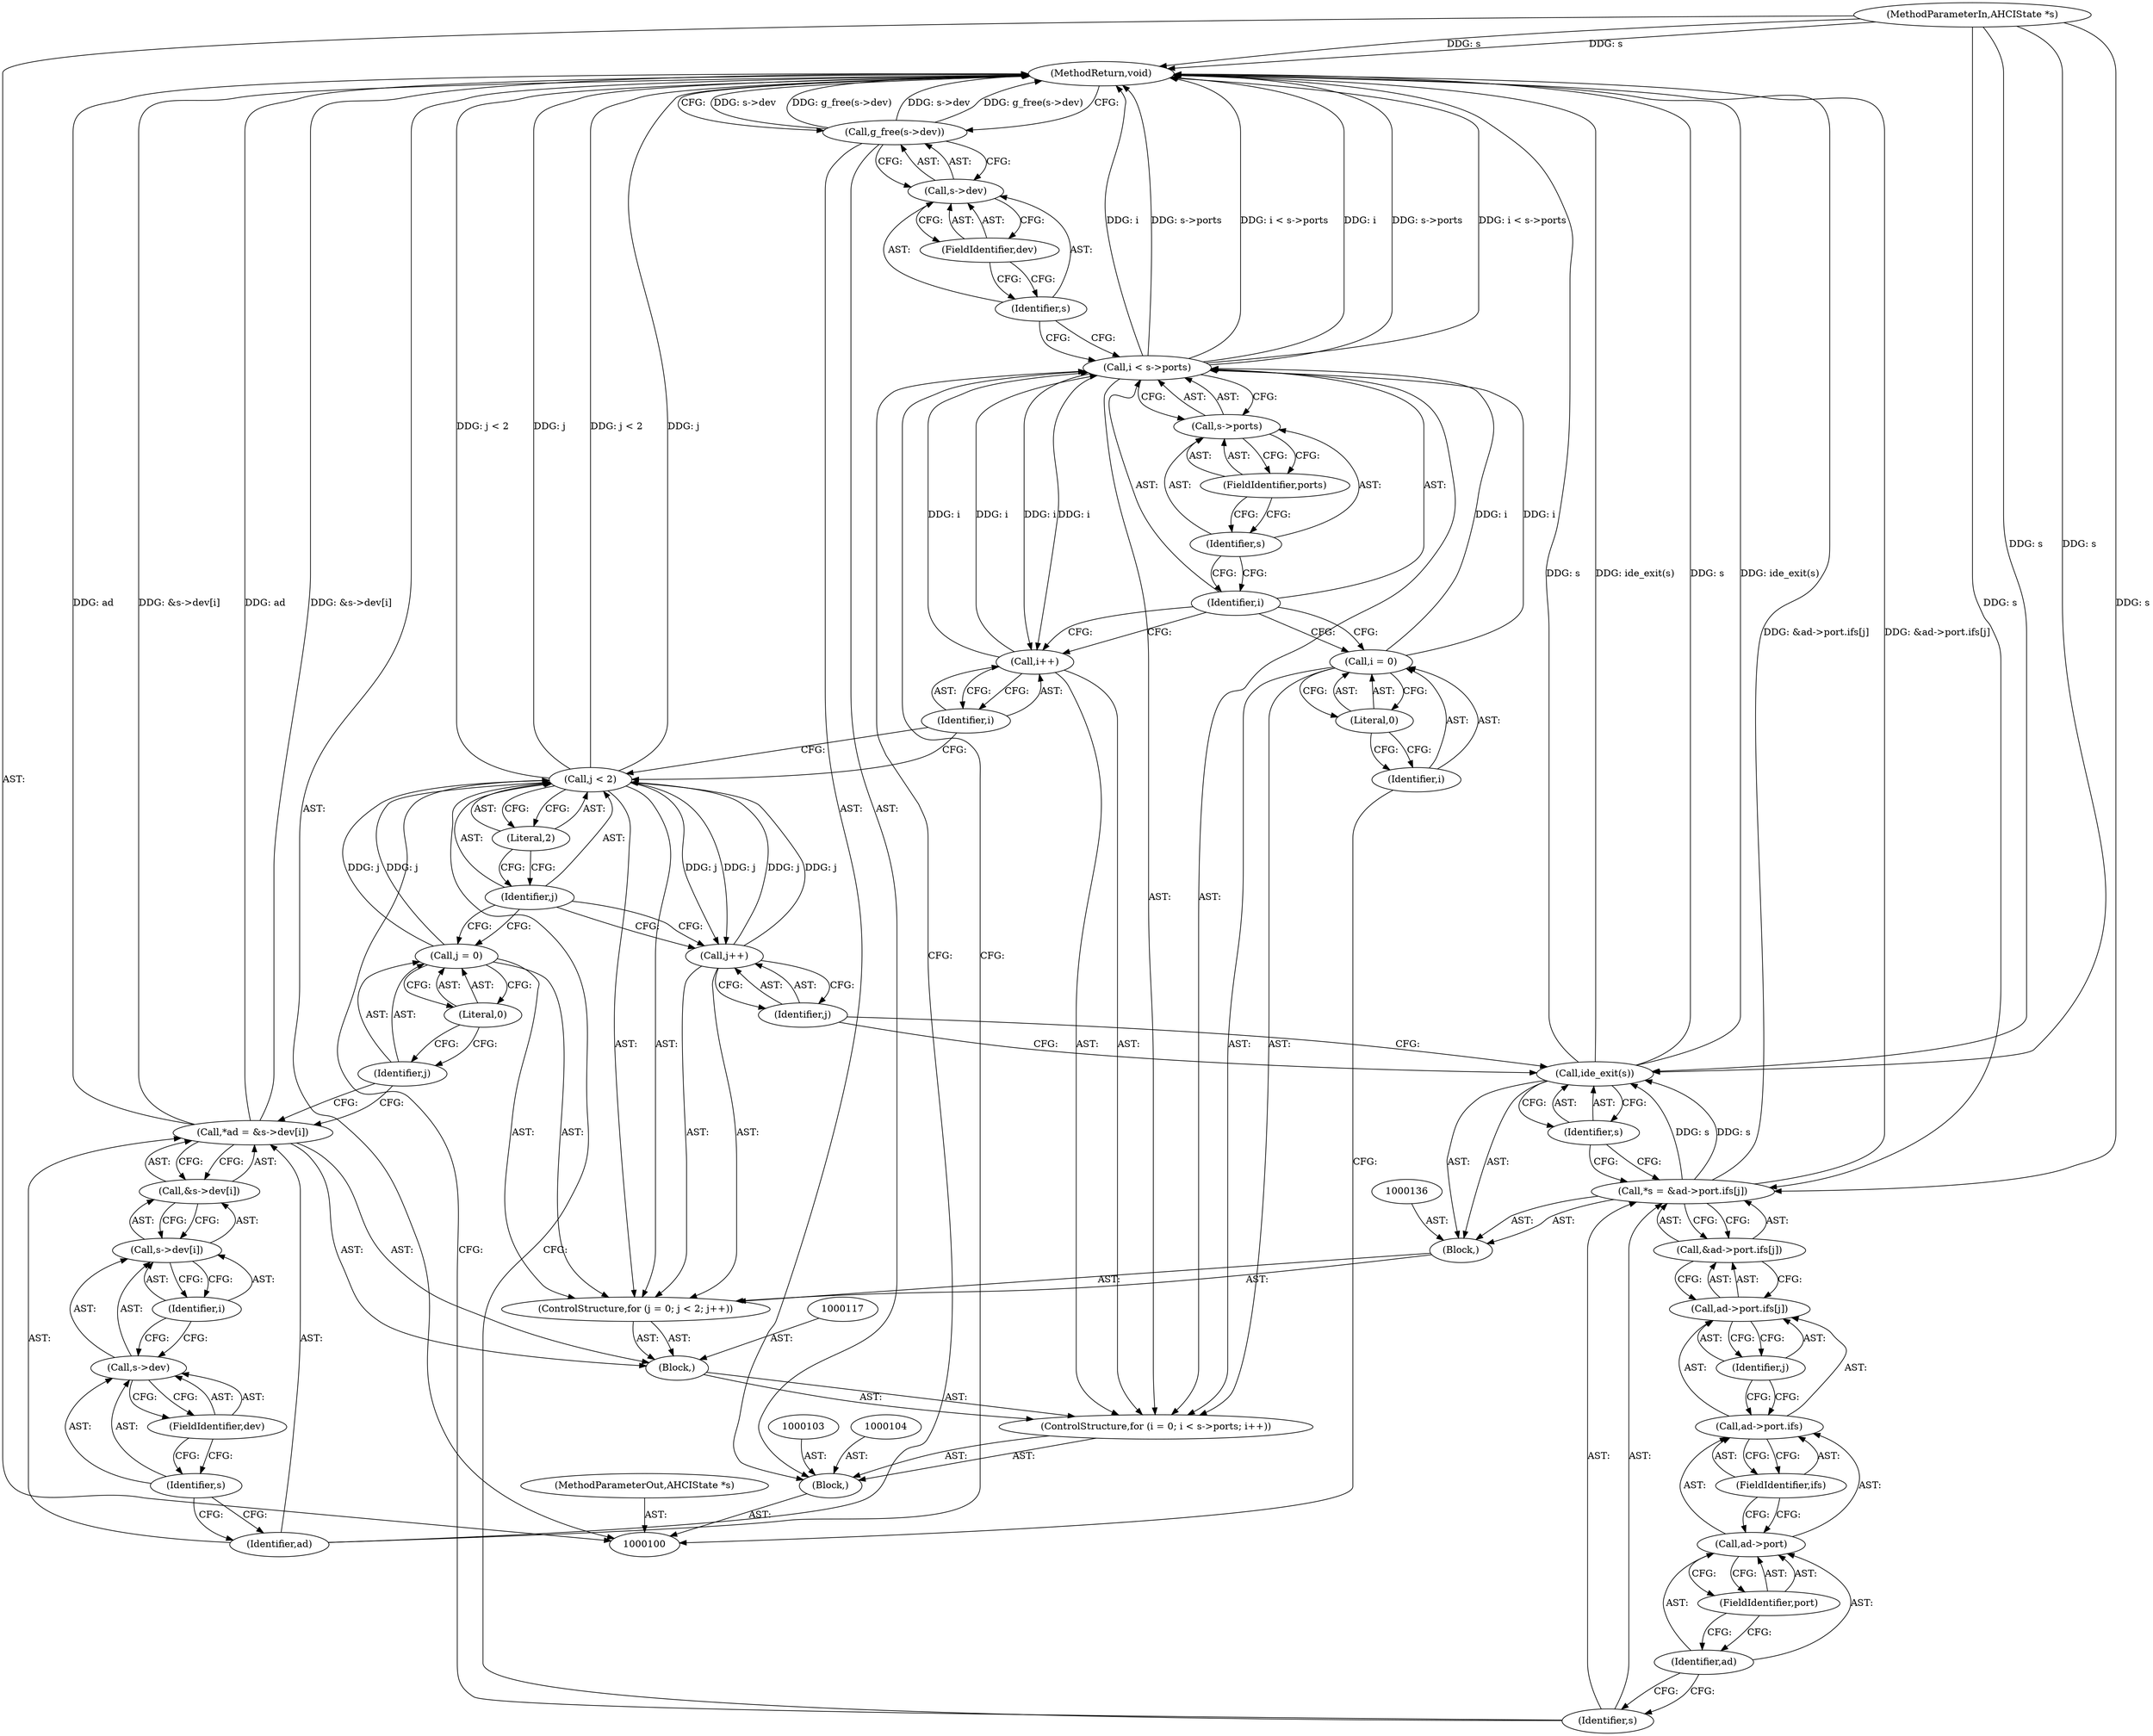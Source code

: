 digraph "0_qemu_d68f0f778e7f4fbd674627274267f269e40f0b04" {
"1000153" [label="(MethodReturn,void)"];
"1000101" [label="(MethodParameterIn,AHCIState *s)"];
"1000201" [label="(MethodParameterOut,AHCIState *s)"];
"1000147" [label="(Call,ide_exit(s))"];
"1000148" [label="(Identifier,s)"];
"1000150" [label="(Call,s->dev)"];
"1000151" [label="(Identifier,s)"];
"1000152" [label="(FieldIdentifier,dev)"];
"1000149" [label="(Call,g_free(s->dev))"];
"1000102" [label="(Block,)"];
"1000108" [label="(Literal,0)"];
"1000109" [label="(Call,i < s->ports)"];
"1000110" [label="(Identifier,i)"];
"1000111" [label="(Call,s->ports)"];
"1000112" [label="(Identifier,s)"];
"1000113" [label="(FieldIdentifier,ports)"];
"1000114" [label="(Call,i++)"];
"1000115" [label="(Identifier,i)"];
"1000105" [label="(ControlStructure,for (i = 0; i < s->ports; i++))"];
"1000106" [label="(Call,i = 0)"];
"1000107" [label="(Identifier,i)"];
"1000118" [label="(Call,*ad = &s->dev[i])"];
"1000119" [label="(Identifier,ad)"];
"1000120" [label="(Call,&s->dev[i])"];
"1000121" [label="(Call,s->dev[i])"];
"1000122" [label="(Call,s->dev)"];
"1000123" [label="(Identifier,s)"];
"1000124" [label="(FieldIdentifier,dev)"];
"1000125" [label="(Identifier,i)"];
"1000116" [label="(Block,)"];
"1000127" [label="(Call,j = 0)"];
"1000128" [label="(Identifier,j)"];
"1000129" [label="(Literal,0)"];
"1000130" [label="(Call,j < 2)"];
"1000131" [label="(Identifier,j)"];
"1000132" [label="(Literal,2)"];
"1000133" [label="(Call,j++)"];
"1000134" [label="(Identifier,j)"];
"1000126" [label="(ControlStructure,for (j = 0; j < 2; j++))"];
"1000135" [label="(Block,)"];
"1000137" [label="(Call,*s = &ad->port.ifs[j])"];
"1000138" [label="(Identifier,s)"];
"1000139" [label="(Call,&ad->port.ifs[j])"];
"1000140" [label="(Call,ad->port.ifs[j])"];
"1000141" [label="(Call,ad->port.ifs)"];
"1000142" [label="(Call,ad->port)"];
"1000143" [label="(Identifier,ad)"];
"1000144" [label="(FieldIdentifier,port)"];
"1000145" [label="(FieldIdentifier,ifs)"];
"1000146" [label="(Identifier,j)"];
"1000153" -> "1000100"  [label="AST: "];
"1000153" -> "1000149"  [label="CFG: "];
"1000130" -> "1000153"  [label="DDG: j < 2"];
"1000130" -> "1000153"  [label="DDG: j"];
"1000137" -> "1000153"  [label="DDG: &ad->port.ifs[j]"];
"1000149" -> "1000153"  [label="DDG: s->dev"];
"1000149" -> "1000153"  [label="DDG: g_free(s->dev)"];
"1000118" -> "1000153"  [label="DDG: ad"];
"1000118" -> "1000153"  [label="DDG: &s->dev[i]"];
"1000147" -> "1000153"  [label="DDG: s"];
"1000147" -> "1000153"  [label="DDG: ide_exit(s)"];
"1000101" -> "1000153"  [label="DDG: s"];
"1000109" -> "1000153"  [label="DDG: i"];
"1000109" -> "1000153"  [label="DDG: s->ports"];
"1000109" -> "1000153"  [label="DDG: i < s->ports"];
"1000101" -> "1000100"  [label="AST: "];
"1000101" -> "1000153"  [label="DDG: s"];
"1000101" -> "1000137"  [label="DDG: s"];
"1000101" -> "1000147"  [label="DDG: s"];
"1000201" -> "1000100"  [label="AST: "];
"1000147" -> "1000135"  [label="AST: "];
"1000147" -> "1000148"  [label="CFG: "];
"1000148" -> "1000147"  [label="AST: "];
"1000134" -> "1000147"  [label="CFG: "];
"1000147" -> "1000153"  [label="DDG: s"];
"1000147" -> "1000153"  [label="DDG: ide_exit(s)"];
"1000137" -> "1000147"  [label="DDG: s"];
"1000101" -> "1000147"  [label="DDG: s"];
"1000148" -> "1000147"  [label="AST: "];
"1000148" -> "1000137"  [label="CFG: "];
"1000147" -> "1000148"  [label="CFG: "];
"1000150" -> "1000149"  [label="AST: "];
"1000150" -> "1000152"  [label="CFG: "];
"1000151" -> "1000150"  [label="AST: "];
"1000152" -> "1000150"  [label="AST: "];
"1000149" -> "1000150"  [label="CFG: "];
"1000151" -> "1000150"  [label="AST: "];
"1000151" -> "1000109"  [label="CFG: "];
"1000152" -> "1000151"  [label="CFG: "];
"1000152" -> "1000150"  [label="AST: "];
"1000152" -> "1000151"  [label="CFG: "];
"1000150" -> "1000152"  [label="CFG: "];
"1000149" -> "1000102"  [label="AST: "];
"1000149" -> "1000150"  [label="CFG: "];
"1000150" -> "1000149"  [label="AST: "];
"1000153" -> "1000149"  [label="CFG: "];
"1000149" -> "1000153"  [label="DDG: s->dev"];
"1000149" -> "1000153"  [label="DDG: g_free(s->dev)"];
"1000102" -> "1000100"  [label="AST: "];
"1000103" -> "1000102"  [label="AST: "];
"1000104" -> "1000102"  [label="AST: "];
"1000105" -> "1000102"  [label="AST: "];
"1000149" -> "1000102"  [label="AST: "];
"1000108" -> "1000106"  [label="AST: "];
"1000108" -> "1000107"  [label="CFG: "];
"1000106" -> "1000108"  [label="CFG: "];
"1000109" -> "1000105"  [label="AST: "];
"1000109" -> "1000111"  [label="CFG: "];
"1000110" -> "1000109"  [label="AST: "];
"1000111" -> "1000109"  [label="AST: "];
"1000119" -> "1000109"  [label="CFG: "];
"1000151" -> "1000109"  [label="CFG: "];
"1000109" -> "1000153"  [label="DDG: i"];
"1000109" -> "1000153"  [label="DDG: s->ports"];
"1000109" -> "1000153"  [label="DDG: i < s->ports"];
"1000106" -> "1000109"  [label="DDG: i"];
"1000114" -> "1000109"  [label="DDG: i"];
"1000109" -> "1000114"  [label="DDG: i"];
"1000110" -> "1000109"  [label="AST: "];
"1000110" -> "1000106"  [label="CFG: "];
"1000110" -> "1000114"  [label="CFG: "];
"1000112" -> "1000110"  [label="CFG: "];
"1000111" -> "1000109"  [label="AST: "];
"1000111" -> "1000113"  [label="CFG: "];
"1000112" -> "1000111"  [label="AST: "];
"1000113" -> "1000111"  [label="AST: "];
"1000109" -> "1000111"  [label="CFG: "];
"1000112" -> "1000111"  [label="AST: "];
"1000112" -> "1000110"  [label="CFG: "];
"1000113" -> "1000112"  [label="CFG: "];
"1000113" -> "1000111"  [label="AST: "];
"1000113" -> "1000112"  [label="CFG: "];
"1000111" -> "1000113"  [label="CFG: "];
"1000114" -> "1000105"  [label="AST: "];
"1000114" -> "1000115"  [label="CFG: "];
"1000115" -> "1000114"  [label="AST: "];
"1000110" -> "1000114"  [label="CFG: "];
"1000114" -> "1000109"  [label="DDG: i"];
"1000109" -> "1000114"  [label="DDG: i"];
"1000115" -> "1000114"  [label="AST: "];
"1000115" -> "1000130"  [label="CFG: "];
"1000114" -> "1000115"  [label="CFG: "];
"1000105" -> "1000102"  [label="AST: "];
"1000106" -> "1000105"  [label="AST: "];
"1000109" -> "1000105"  [label="AST: "];
"1000114" -> "1000105"  [label="AST: "];
"1000116" -> "1000105"  [label="AST: "];
"1000106" -> "1000105"  [label="AST: "];
"1000106" -> "1000108"  [label="CFG: "];
"1000107" -> "1000106"  [label="AST: "];
"1000108" -> "1000106"  [label="AST: "];
"1000110" -> "1000106"  [label="CFG: "];
"1000106" -> "1000109"  [label="DDG: i"];
"1000107" -> "1000106"  [label="AST: "];
"1000107" -> "1000100"  [label="CFG: "];
"1000108" -> "1000107"  [label="CFG: "];
"1000118" -> "1000116"  [label="AST: "];
"1000118" -> "1000120"  [label="CFG: "];
"1000119" -> "1000118"  [label="AST: "];
"1000120" -> "1000118"  [label="AST: "];
"1000128" -> "1000118"  [label="CFG: "];
"1000118" -> "1000153"  [label="DDG: ad"];
"1000118" -> "1000153"  [label="DDG: &s->dev[i]"];
"1000119" -> "1000118"  [label="AST: "];
"1000119" -> "1000109"  [label="CFG: "];
"1000123" -> "1000119"  [label="CFG: "];
"1000120" -> "1000118"  [label="AST: "];
"1000120" -> "1000121"  [label="CFG: "];
"1000121" -> "1000120"  [label="AST: "];
"1000118" -> "1000120"  [label="CFG: "];
"1000121" -> "1000120"  [label="AST: "];
"1000121" -> "1000125"  [label="CFG: "];
"1000122" -> "1000121"  [label="AST: "];
"1000125" -> "1000121"  [label="AST: "];
"1000120" -> "1000121"  [label="CFG: "];
"1000122" -> "1000121"  [label="AST: "];
"1000122" -> "1000124"  [label="CFG: "];
"1000123" -> "1000122"  [label="AST: "];
"1000124" -> "1000122"  [label="AST: "];
"1000125" -> "1000122"  [label="CFG: "];
"1000123" -> "1000122"  [label="AST: "];
"1000123" -> "1000119"  [label="CFG: "];
"1000124" -> "1000123"  [label="CFG: "];
"1000124" -> "1000122"  [label="AST: "];
"1000124" -> "1000123"  [label="CFG: "];
"1000122" -> "1000124"  [label="CFG: "];
"1000125" -> "1000121"  [label="AST: "];
"1000125" -> "1000122"  [label="CFG: "];
"1000121" -> "1000125"  [label="CFG: "];
"1000116" -> "1000105"  [label="AST: "];
"1000117" -> "1000116"  [label="AST: "];
"1000118" -> "1000116"  [label="AST: "];
"1000126" -> "1000116"  [label="AST: "];
"1000127" -> "1000126"  [label="AST: "];
"1000127" -> "1000129"  [label="CFG: "];
"1000128" -> "1000127"  [label="AST: "];
"1000129" -> "1000127"  [label="AST: "];
"1000131" -> "1000127"  [label="CFG: "];
"1000127" -> "1000130"  [label="DDG: j"];
"1000128" -> "1000127"  [label="AST: "];
"1000128" -> "1000118"  [label="CFG: "];
"1000129" -> "1000128"  [label="CFG: "];
"1000129" -> "1000127"  [label="AST: "];
"1000129" -> "1000128"  [label="CFG: "];
"1000127" -> "1000129"  [label="CFG: "];
"1000130" -> "1000126"  [label="AST: "];
"1000130" -> "1000132"  [label="CFG: "];
"1000131" -> "1000130"  [label="AST: "];
"1000132" -> "1000130"  [label="AST: "];
"1000138" -> "1000130"  [label="CFG: "];
"1000115" -> "1000130"  [label="CFG: "];
"1000130" -> "1000153"  [label="DDG: j < 2"];
"1000130" -> "1000153"  [label="DDG: j"];
"1000133" -> "1000130"  [label="DDG: j"];
"1000127" -> "1000130"  [label="DDG: j"];
"1000130" -> "1000133"  [label="DDG: j"];
"1000131" -> "1000130"  [label="AST: "];
"1000131" -> "1000127"  [label="CFG: "];
"1000131" -> "1000133"  [label="CFG: "];
"1000132" -> "1000131"  [label="CFG: "];
"1000132" -> "1000130"  [label="AST: "];
"1000132" -> "1000131"  [label="CFG: "];
"1000130" -> "1000132"  [label="CFG: "];
"1000133" -> "1000126"  [label="AST: "];
"1000133" -> "1000134"  [label="CFG: "];
"1000134" -> "1000133"  [label="AST: "];
"1000131" -> "1000133"  [label="CFG: "];
"1000133" -> "1000130"  [label="DDG: j"];
"1000130" -> "1000133"  [label="DDG: j"];
"1000134" -> "1000133"  [label="AST: "];
"1000134" -> "1000147"  [label="CFG: "];
"1000133" -> "1000134"  [label="CFG: "];
"1000126" -> "1000116"  [label="AST: "];
"1000127" -> "1000126"  [label="AST: "];
"1000130" -> "1000126"  [label="AST: "];
"1000133" -> "1000126"  [label="AST: "];
"1000135" -> "1000126"  [label="AST: "];
"1000135" -> "1000126"  [label="AST: "];
"1000136" -> "1000135"  [label="AST: "];
"1000137" -> "1000135"  [label="AST: "];
"1000147" -> "1000135"  [label="AST: "];
"1000137" -> "1000135"  [label="AST: "];
"1000137" -> "1000139"  [label="CFG: "];
"1000138" -> "1000137"  [label="AST: "];
"1000139" -> "1000137"  [label="AST: "];
"1000148" -> "1000137"  [label="CFG: "];
"1000137" -> "1000153"  [label="DDG: &ad->port.ifs[j]"];
"1000101" -> "1000137"  [label="DDG: s"];
"1000137" -> "1000147"  [label="DDG: s"];
"1000138" -> "1000137"  [label="AST: "];
"1000138" -> "1000130"  [label="CFG: "];
"1000143" -> "1000138"  [label="CFG: "];
"1000139" -> "1000137"  [label="AST: "];
"1000139" -> "1000140"  [label="CFG: "];
"1000140" -> "1000139"  [label="AST: "];
"1000137" -> "1000139"  [label="CFG: "];
"1000140" -> "1000139"  [label="AST: "];
"1000140" -> "1000146"  [label="CFG: "];
"1000141" -> "1000140"  [label="AST: "];
"1000146" -> "1000140"  [label="AST: "];
"1000139" -> "1000140"  [label="CFG: "];
"1000141" -> "1000140"  [label="AST: "];
"1000141" -> "1000145"  [label="CFG: "];
"1000142" -> "1000141"  [label="AST: "];
"1000145" -> "1000141"  [label="AST: "];
"1000146" -> "1000141"  [label="CFG: "];
"1000142" -> "1000141"  [label="AST: "];
"1000142" -> "1000144"  [label="CFG: "];
"1000143" -> "1000142"  [label="AST: "];
"1000144" -> "1000142"  [label="AST: "];
"1000145" -> "1000142"  [label="CFG: "];
"1000143" -> "1000142"  [label="AST: "];
"1000143" -> "1000138"  [label="CFG: "];
"1000144" -> "1000143"  [label="CFG: "];
"1000144" -> "1000142"  [label="AST: "];
"1000144" -> "1000143"  [label="CFG: "];
"1000142" -> "1000144"  [label="CFG: "];
"1000145" -> "1000141"  [label="AST: "];
"1000145" -> "1000142"  [label="CFG: "];
"1000141" -> "1000145"  [label="CFG: "];
"1000146" -> "1000140"  [label="AST: "];
"1000146" -> "1000141"  [label="CFG: "];
"1000140" -> "1000146"  [label="CFG: "];
}
